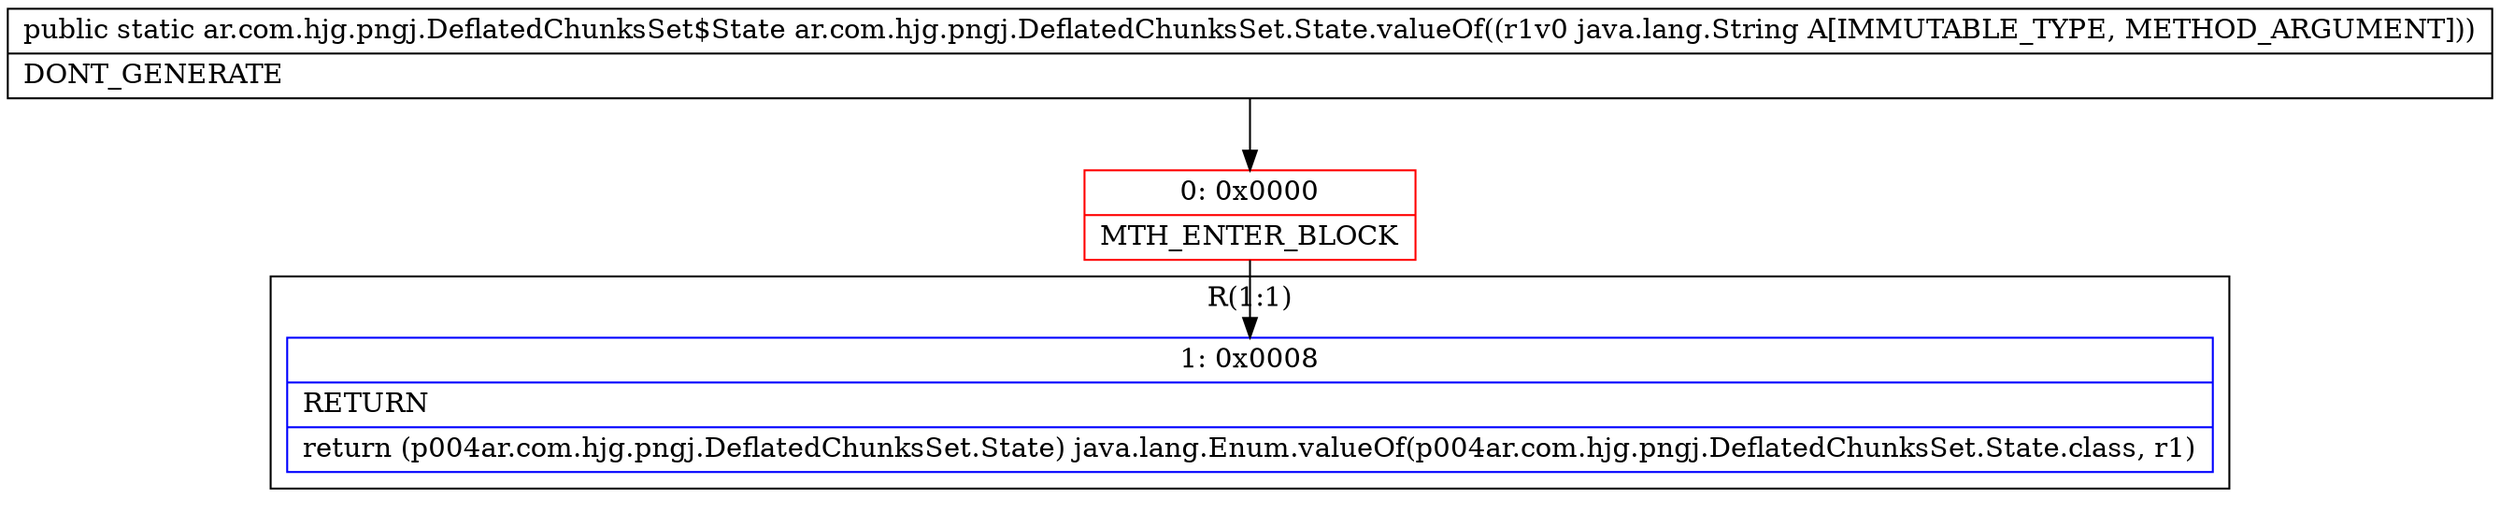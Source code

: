 digraph "CFG forar.com.hjg.pngj.DeflatedChunksSet.State.valueOf(Ljava\/lang\/String;)Lar\/com\/hjg\/pngj\/DeflatedChunksSet$State;" {
subgraph cluster_Region_1570227947 {
label = "R(1:1)";
node [shape=record,color=blue];
Node_1 [shape=record,label="{1\:\ 0x0008|RETURN\l|return (p004ar.com.hjg.pngj.DeflatedChunksSet.State) java.lang.Enum.valueOf(p004ar.com.hjg.pngj.DeflatedChunksSet.State.class, r1)\l}"];
}
Node_0 [shape=record,color=red,label="{0\:\ 0x0000|MTH_ENTER_BLOCK\l}"];
MethodNode[shape=record,label="{public static ar.com.hjg.pngj.DeflatedChunksSet$State ar.com.hjg.pngj.DeflatedChunksSet.State.valueOf((r1v0 java.lang.String A[IMMUTABLE_TYPE, METHOD_ARGUMENT]))  | DONT_GENERATE\l}"];
MethodNode -> Node_0;
Node_0 -> Node_1;
}


